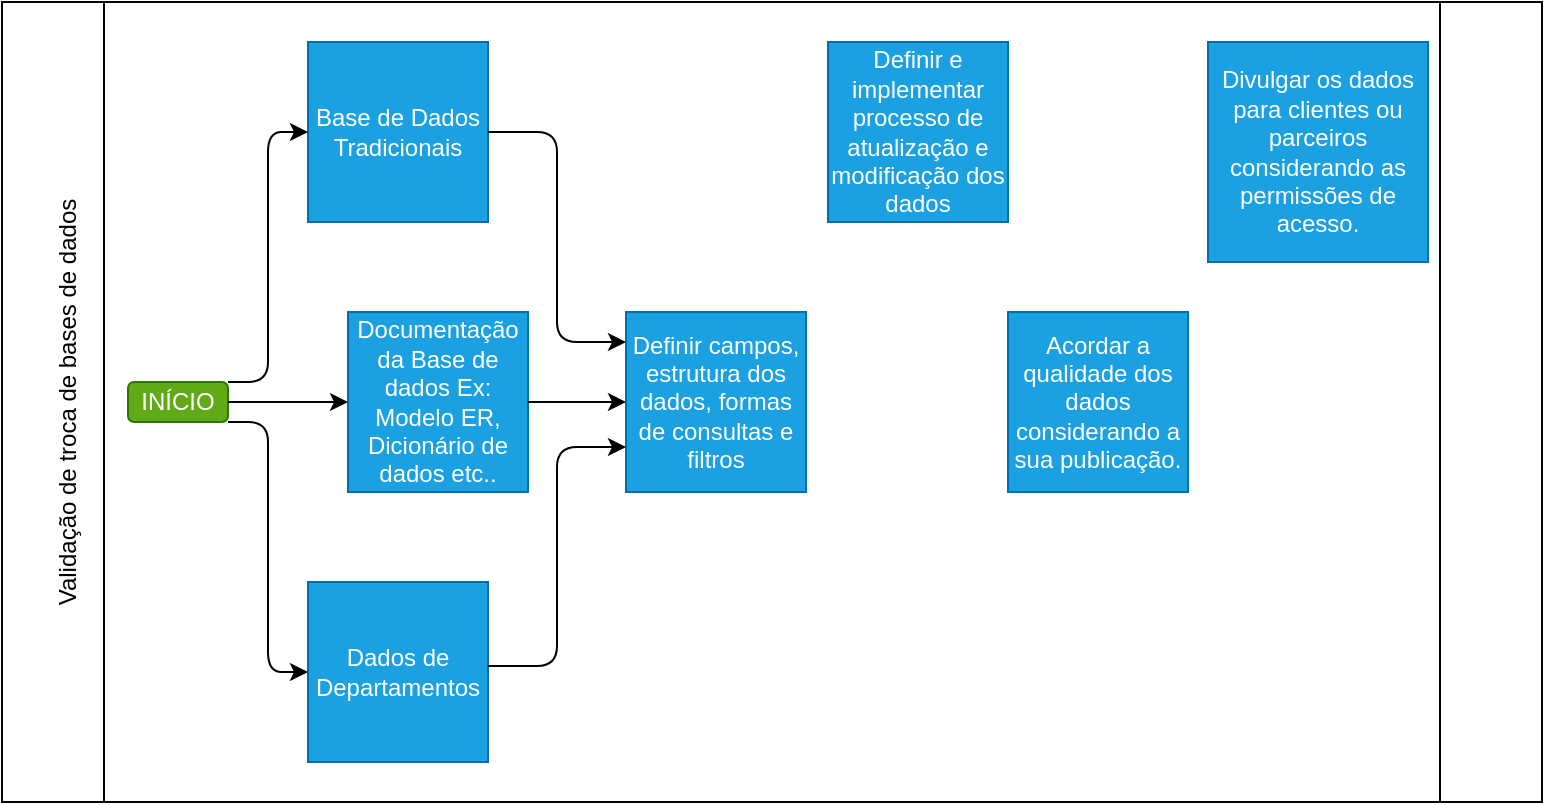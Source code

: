 <mxfile version="13.11.0" type="github">
  <diagram id="xfcLCbZEFqe4JFOpqtM2" name="Page-1">
    <mxGraphModel dx="1108" dy="451" grid="1" gridSize="10" guides="1" tooltips="1" connect="1" arrows="1" fold="1" page="1" pageScale="1" pageWidth="827" pageHeight="1169" math="0" shadow="0">
      <root>
        <mxCell id="0" />
        <mxCell id="1" parent="0" />
        <mxCell id="E3PWSfgkGM5OvUIPdRcR-1" value="" style="shape=process;whiteSpace=wrap;html=1;backgroundOutline=1;size=0.066;" vertex="1" parent="1">
          <mxGeometry x="57" y="190" width="770" height="400" as="geometry" />
        </mxCell>
        <mxCell id="E3PWSfgkGM5OvUIPdRcR-2" value="Validação de troca de bases de dados" style="text;html=1;strokeColor=none;fillColor=none;align=center;verticalAlign=middle;whiteSpace=wrap;rounded=0;rotation=-90;" vertex="1" parent="1">
          <mxGeometry x="-50" y="380" width="280" height="20" as="geometry" />
        </mxCell>
        <mxCell id="E3PWSfgkGM5OvUIPdRcR-3" value="INÍCIO" style="rounded=1;whiteSpace=wrap;html=1;fillColor=#60a917;strokeColor=#2D7600;fontColor=#ffffff;" vertex="1" parent="1">
          <mxGeometry x="120" y="380" width="50" height="20" as="geometry" />
        </mxCell>
        <mxCell id="E3PWSfgkGM5OvUIPdRcR-4" value="Base de Dados Tradicionais" style="whiteSpace=wrap;html=1;aspect=fixed;fillColor=#1ba1e2;strokeColor=#006EAF;fontColor=#ffffff;" vertex="1" parent="1">
          <mxGeometry x="210" y="210" width="90" height="90" as="geometry" />
        </mxCell>
        <mxCell id="E3PWSfgkGM5OvUIPdRcR-5" value="Documentação da Base de dados Ex: Modelo ER, Dicionário de dados etc.." style="whiteSpace=wrap;html=1;aspect=fixed;fillColor=#1ba1e2;strokeColor=#006EAF;fontColor=#ffffff;" vertex="1" parent="1">
          <mxGeometry x="230" y="345" width="90" height="90" as="geometry" />
        </mxCell>
        <mxCell id="E3PWSfgkGM5OvUIPdRcR-6" value="Dados de Departamentos" style="whiteSpace=wrap;html=1;aspect=fixed;fillColor=#1ba1e2;strokeColor=#006EAF;fontColor=#ffffff;" vertex="1" parent="1">
          <mxGeometry x="210" y="480" width="90" height="90" as="geometry" />
        </mxCell>
        <mxCell id="E3PWSfgkGM5OvUIPdRcR-16" value="Definir campos, estrutura dos dados, formas de consultas e filtros" style="whiteSpace=wrap;html=1;aspect=fixed;fillColor=#1ba1e2;strokeColor=#006EAF;fontColor=#ffffff;" vertex="1" parent="1">
          <mxGeometry x="369" y="345" width="90" height="90" as="geometry" />
        </mxCell>
        <mxCell id="E3PWSfgkGM5OvUIPdRcR-17" value="Acordar a qualidade dos dados considerando a sua publicação." style="whiteSpace=wrap;html=1;aspect=fixed;fillColor=#1ba1e2;strokeColor=#006EAF;fontColor=#ffffff;" vertex="1" parent="1">
          <mxGeometry x="560" y="345" width="90" height="90" as="geometry" />
        </mxCell>
        <mxCell id="E3PWSfgkGM5OvUIPdRcR-18" value="Definir e implementar processo de atualização e modificação dos dados" style="whiteSpace=wrap;html=1;aspect=fixed;fillColor=#1ba1e2;strokeColor=#006EAF;fontColor=#ffffff;" vertex="1" parent="1">
          <mxGeometry x="470" y="210" width="90" height="90" as="geometry" />
        </mxCell>
        <mxCell id="E3PWSfgkGM5OvUIPdRcR-19" value="Divulgar os dados para clientes ou parceiros considerando as permissões de acesso." style="whiteSpace=wrap;html=1;aspect=fixed;fillColor=#1ba1e2;strokeColor=#006EAF;fontColor=#ffffff;" vertex="1" parent="1">
          <mxGeometry x="660" y="210" width="110" height="110" as="geometry" />
        </mxCell>
        <mxCell id="E3PWSfgkGM5OvUIPdRcR-20" value="" style="edgeStyle=elbowEdgeStyle;elbow=horizontal;endArrow=classic;html=1;exitX=1;exitY=0;exitDx=0;exitDy=0;" edge="1" parent="1" source="E3PWSfgkGM5OvUIPdRcR-3" target="E3PWSfgkGM5OvUIPdRcR-4">
          <mxGeometry width="50" height="50" relative="1" as="geometry">
            <mxPoint x="170" y="390" as="sourcePoint" />
            <mxPoint x="220" y="340" as="targetPoint" />
          </mxGeometry>
        </mxCell>
        <mxCell id="E3PWSfgkGM5OvUIPdRcR-21" value="" style="edgeStyle=elbowEdgeStyle;elbow=horizontal;endArrow=classic;html=1;" edge="1" parent="1" target="E3PWSfgkGM5OvUIPdRcR-6">
          <mxGeometry width="50" height="50" relative="1" as="geometry">
            <mxPoint x="170" y="400" as="sourcePoint" />
            <mxPoint x="220" y="350" as="targetPoint" />
          </mxGeometry>
        </mxCell>
        <mxCell id="E3PWSfgkGM5OvUIPdRcR-22" value="" style="endArrow=classic;html=1;exitX=1;exitY=0.5;exitDx=0;exitDy=0;" edge="1" parent="1" source="E3PWSfgkGM5OvUIPdRcR-3" target="E3PWSfgkGM5OvUIPdRcR-5">
          <mxGeometry width="50" height="50" relative="1" as="geometry">
            <mxPoint x="470" y="420" as="sourcePoint" />
            <mxPoint x="490" y="400" as="targetPoint" />
          </mxGeometry>
        </mxCell>
        <mxCell id="E3PWSfgkGM5OvUIPdRcR-23" value="" style="edgeStyle=elbowEdgeStyle;elbow=horizontal;endArrow=classic;html=1;exitX=1;exitY=0.5;exitDx=0;exitDy=0;entryX=0;entryY=0.167;entryDx=0;entryDy=0;entryPerimeter=0;" edge="1" parent="1" source="E3PWSfgkGM5OvUIPdRcR-4" target="E3PWSfgkGM5OvUIPdRcR-16">
          <mxGeometry width="50" height="50" relative="1" as="geometry">
            <mxPoint x="290" y="265" as="sourcePoint" />
            <mxPoint x="330" y="140" as="targetPoint" />
          </mxGeometry>
        </mxCell>
        <mxCell id="E3PWSfgkGM5OvUIPdRcR-24" value="" style="endArrow=classic;html=1;exitX=1;exitY=0.5;exitDx=0;exitDy=0;entryX=0;entryY=0.5;entryDx=0;entryDy=0;" edge="1" parent="1" source="E3PWSfgkGM5OvUIPdRcR-5" target="E3PWSfgkGM5OvUIPdRcR-16">
          <mxGeometry width="50" height="50" relative="1" as="geometry">
            <mxPoint x="300" y="389.5" as="sourcePoint" />
            <mxPoint x="340" y="389.5" as="targetPoint" />
          </mxGeometry>
        </mxCell>
        <mxCell id="E3PWSfgkGM5OvUIPdRcR-25" value="" style="edgeStyle=elbowEdgeStyle;elbow=horizontal;endArrow=classic;html=1;entryX=0;entryY=0.75;entryDx=0;entryDy=0;" edge="1" parent="1" target="E3PWSfgkGM5OvUIPdRcR-16">
          <mxGeometry width="50" height="50" relative="1" as="geometry">
            <mxPoint x="300" y="522" as="sourcePoint" />
            <mxPoint x="340" y="647" as="targetPoint" />
          </mxGeometry>
        </mxCell>
      </root>
    </mxGraphModel>
  </diagram>
</mxfile>
